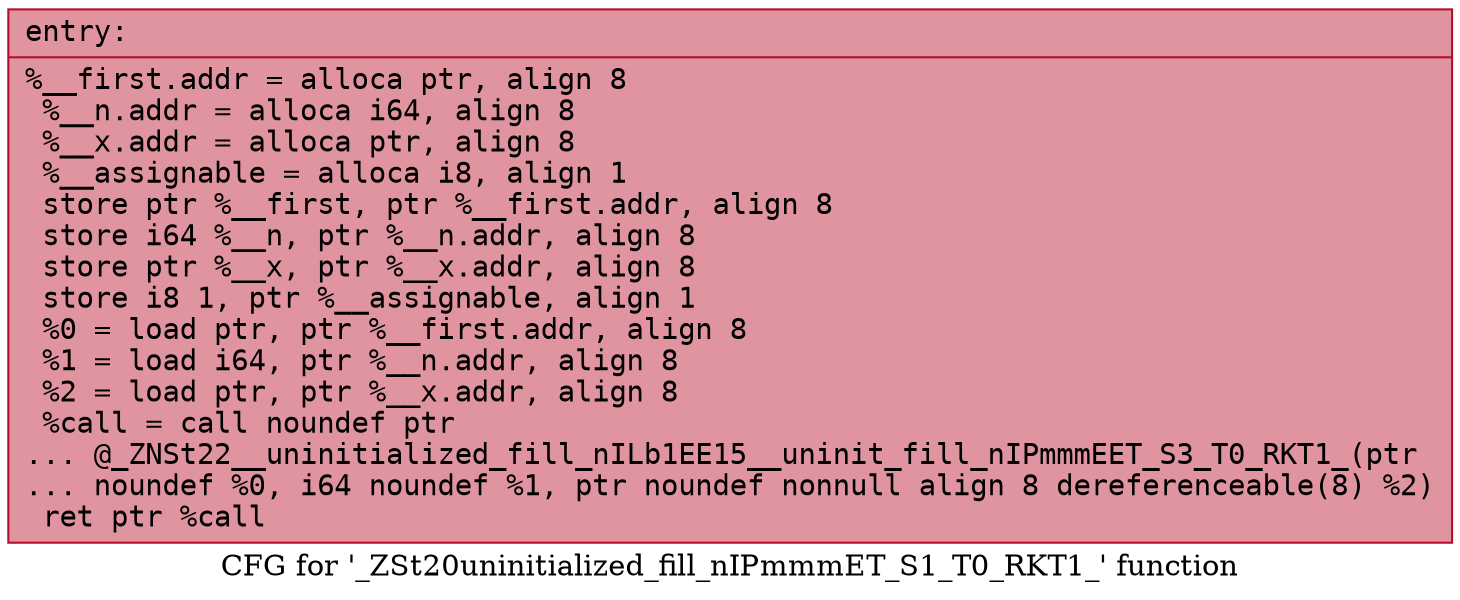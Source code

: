 digraph "CFG for '_ZSt20uninitialized_fill_nIPmmmET_S1_T0_RKT1_' function" {
	label="CFG for '_ZSt20uninitialized_fill_nIPmmmET_S1_T0_RKT1_' function";

	Node0x564271a43f60 [shape=record,color="#b70d28ff", style=filled, fillcolor="#b70d2870" fontname="Courier",label="{entry:\l|  %__first.addr = alloca ptr, align 8\l  %__n.addr = alloca i64, align 8\l  %__x.addr = alloca ptr, align 8\l  %__assignable = alloca i8, align 1\l  store ptr %__first, ptr %__first.addr, align 8\l  store i64 %__n, ptr %__n.addr, align 8\l  store ptr %__x, ptr %__x.addr, align 8\l  store i8 1, ptr %__assignable, align 1\l  %0 = load ptr, ptr %__first.addr, align 8\l  %1 = load i64, ptr %__n.addr, align 8\l  %2 = load ptr, ptr %__x.addr, align 8\l  %call = call noundef ptr\l... @_ZNSt22__uninitialized_fill_nILb1EE15__uninit_fill_nIPmmmEET_S3_T0_RKT1_(ptr\l... noundef %0, i64 noundef %1, ptr noundef nonnull align 8 dereferenceable(8) %2)\l  ret ptr %call\l}"];
}
